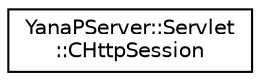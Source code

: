 digraph "クラス階層図"
{
  edge [fontname="Helvetica",fontsize="10",labelfontname="Helvetica",labelfontsize="10"];
  node [fontname="Helvetica",fontsize="10",shape=record];
  rankdir="LR";
  Node0 [label="YanaPServer::Servlet\l::CHttpSession",height=0.2,width=0.4,color="black", fillcolor="white", style="filled",URL="$class_yana_p_server_1_1_servlet_1_1_c_http_session.html",tooltip="HTTPセッション "];
}
